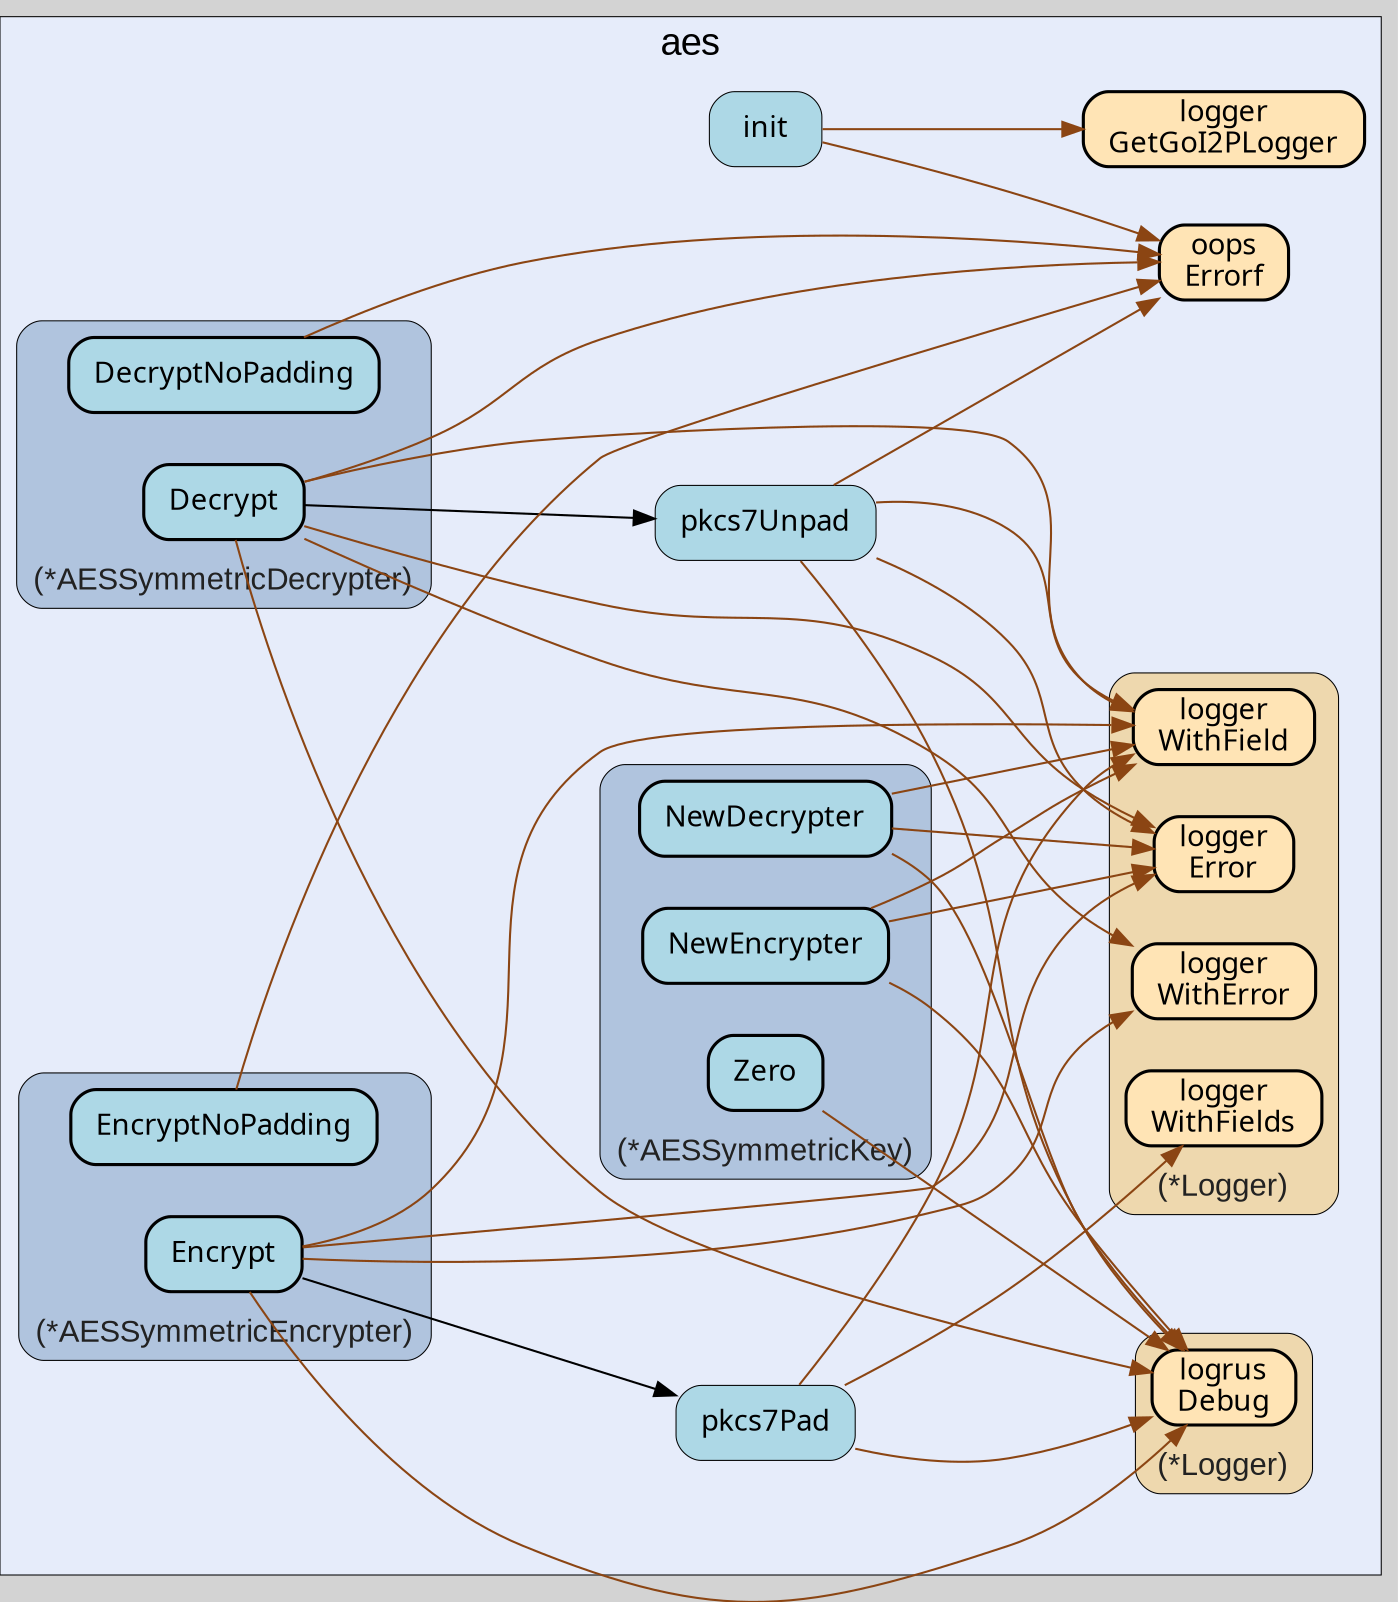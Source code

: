 digraph gocallvis {
    label="";
    labeljust="l";
    fontname="Arial";
    fontsize="14";
    rankdir="LR";
    bgcolor="lightgray";
    style="solid";
    penwidth="0.5";
    pad="0.0";
    nodesep="0.35";

    node [shape="box" style="filled,rounded" fillcolor="honeydew" fontname="Verdana" penwidth="1.0" margin="0.16,0.0"];
    edge [minlen="2"]

    subgraph "cluster_focus" {
        bgcolor="#e6ecfa";
label="aes";
labelloc="t";
labeljust="c";
fontsize="18";
        
        "github.com/go-i2p/crypto/aes.pkcs7Unpad" [ fillcolor="lightblue" label="pkcs7Unpad" penwidth="0.5" tooltip="github.com/go-i2p/crypto/aes.pkcs7Unpad | defined in utils.go:29\nat utils.go:35: calling [github.com/samber/oops.Errorf]\nat utils.go:40: calling [github.com/samber/oops.Errorf]\nat utils.go:46: calling [github.com/samber/oops.Errorf]\nat utils.go:34: calling [(*github.com/go-i2p/logger.Logger).Error]\nat utils.go:39: calling [(*github.com/go-i2p/logger.Logger).Error]\nat utils.go:45: calling [(*github.com/go-i2p/logger.Logger).Error]\nat utils.go:30: calling [(*github.com/go-i2p/logger.Logger).WithField]\nat utils.go:39: calling [(*github.com/go-i2p/logger.Logger).WithField]\nat utils.go:51: calling [(*github.com/go-i2p/logger.Logger).WithField]\nat utils.go:30: calling [(*github.com/sirupsen/logrus.Logger).Debug]\nat utils.go:51: calling [(*github.com/sirupsen/logrus.Logger).Debug]" ]
        "github.com/samber/oops.Errorf" [ fillcolor="moccasin" label="oops\nErrorf" penwidth="1.5" tooltip="github.com/samber/oops.Errorf | defined in oops.go:34" ]
        "github.com/go-i2p/crypto/aes.pkcs7Pad" [ fillcolor="lightblue" label="pkcs7Pad" penwidth="0.5" tooltip="github.com/go-i2p/crypto/aes.pkcs7Pad | defined in utils.go:13\nat utils.go:17: calling [(*github.com/sirupsen/logrus.Logger).Debug]\nat utils.go:23: calling [(*github.com/sirupsen/logrus.Logger).Debug]\nat utils.go:14: calling [(*github.com/go-i2p/logger.Logger).WithFields]\nat utils.go:23: calling [(*github.com/go-i2p/logger.Logger).WithField]" ]
        "github.com/go-i2p/crypto/aes.init" [ fillcolor="lightblue" label="init" penwidth="0.5" tooltip="github.com/go-i2p/crypto/aes.init | defined in .:0\nat constants.go:15: calling [github.com/samber/oops.Errorf]\nat constants.go:18: calling [github.com/samber/oops.Errorf]\nat constants.go:10: calling [github.com/go-i2p/logger.GetGoI2PLogger]" ]
        "github.com/go-i2p/logger.GetGoI2PLogger" [ penwidth="1.5" tooltip="github.com/go-i2p/logger.GetGoI2PLogger | defined in log.go:120" fillcolor="moccasin" label="logger\nGetGoI2PLogger" ]
        
        subgraph "cluster_*github.com/go-i2p/crypto/aes.AESSymmetricDecrypter" {
        style="rounded,filled";
fillcolor="lightsteelblue";
tooltip="type: *github.com/go-i2p/crypto/aes.AESSymmetricDecrypter";
fontcolor="#222222";
labelloc="b";
label="(*AESSymmetricDecrypter)";
penwidth="0.5";
fontsize="15";
        
        "(*github.com/go-i2p/crypto/aes.AESSymmetricDecrypter).DecryptNoPadding" [ label="DecryptNoPadding" penwidth="1.5" tooltip="(*github.com/go-i2p/crypto/aes.AESSymmetricDecrypter).DecryptNoPadding | defined in aes_decrypter.go:46\nat aes_decrypter.go:48: calling [github.com/samber/oops.Errorf]" fillcolor="lightblue" ]
        "(*github.com/go-i2p/crypto/aes.AESSymmetricDecrypter).Decrypt" [ label="Decrypt" penwidth="1.5" tooltip="(*github.com/go-i2p/crypto/aes.AESSymmetricDecrypter).Decrypt | defined in aes_decrypter.go:17\nat aes_decrypter.go:22: calling [(*github.com/go-i2p/logger.Logger).Error]\nat aes_decrypter.go:27: calling [(*github.com/go-i2p/logger.Logger).Error]\nat aes_decrypter.go:37: calling [(*github.com/go-i2p/logger.Logger).Error]\nat aes_decrypter.go:18: calling [(*github.com/sirupsen/logrus.Logger).Debug]\nat aes_decrypter.go:41: calling [(*github.com/sirupsen/logrus.Logger).Debug]\nat aes_decrypter.go:18: calling [(*github.com/go-i2p/logger.Logger).WithField]\nat aes_decrypter.go:41: calling [(*github.com/go-i2p/logger.Logger).WithField]\nat aes_decrypter.go:28: calling [github.com/samber/oops.Errorf]\nat aes_decrypter.go:35: calling [github.com/go-i2p/crypto/aes.pkcs7Unpad]\nat aes_decrypter.go:22: calling [(*github.com/go-i2p/logger.Logger).WithError]\nat aes_decrypter.go:37: calling [(*github.com/go-i2p/logger.Logger).WithError]" fillcolor="lightblue" ]
        
    }

        subgraph "cluster_*github.com/go-i2p/crypto/aes.AESSymmetricEncrypter" {
        fontsize="15";
fillcolor="lightsteelblue";
label="(*AESSymmetricEncrypter)";
tooltip="type: *github.com/go-i2p/crypto/aes.AESSymmetricEncrypter";
penwidth="0.5";
fontcolor="#222222";
labelloc="b";
style="rounded,filled";
        
        "(*github.com/go-i2p/crypto/aes.AESSymmetricEncrypter).Encrypt" [ fillcolor="lightblue" label="Encrypt" penwidth="1.5" tooltip="(*github.com/go-i2p/crypto/aes.AESSymmetricEncrypter).Encrypt | defined in aes_encrypter.go:17\nat aes_encrypter.go:18: calling [(*github.com/sirupsen/logrus.Logger).Debug]\nat aes_encrypter.go:31: calling [(*github.com/sirupsen/logrus.Logger).Debug]\nat aes_encrypter.go:22: calling [(*github.com/go-i2p/logger.Logger).Error]\nat aes_encrypter.go:18: calling [(*github.com/go-i2p/logger.Logger).WithField]\nat aes_encrypter.go:31: calling [(*github.com/go-i2p/logger.Logger).WithField]\nat aes_encrypter.go:22: calling [(*github.com/go-i2p/logger.Logger).WithError]\nat aes_encrypter.go:26: calling [github.com/go-i2p/crypto/aes.pkcs7Pad]" ]
        "(*github.com/go-i2p/crypto/aes.AESSymmetricEncrypter).EncryptNoPadding" [ label="EncryptNoPadding" penwidth="1.5" tooltip="(*github.com/go-i2p/crypto/aes.AESSymmetricEncrypter).EncryptNoPadding | defined in aes_encrypter.go:36\nat aes_encrypter.go:38: calling [github.com/samber/oops.Errorf]" fillcolor="lightblue" ]
        
    }

        subgraph "cluster_*github.com/go-i2p/crypto/aes.AESSymmetricKey" {
        fontsize="15";
fontcolor="#222222";
label="(*AESSymmetricKey)";
penwidth="0.5";
labelloc="b";
style="rounded,filled";
fillcolor="lightsteelblue";
tooltip="type: *github.com/go-i2p/crypto/aes.AESSymmetricKey";
        
        "(*github.com/go-i2p/crypto/aes.AESSymmetricKey).Zero" [ label="Zero" penwidth="1.5" tooltip="(*github.com/go-i2p/crypto/aes.AESSymmetricKey).Zero | defined in aes_key.go:64\nat aes_key.go:65: calling [(*github.com/sirupsen/logrus.Logger).Debug]\nat aes_key.go:77: calling [(*github.com/sirupsen/logrus.Logger).Debug]" fillcolor="lightblue" ]
        "(*github.com/go-i2p/crypto/aes.AESSymmetricKey).NewDecrypter" [ tooltip="(*github.com/go-i2p/crypto/aes.AESSymmetricKey).NewDecrypter | defined in aes_key.go:40\nat aes_key.go:41: calling [(*github.com/sirupsen/logrus.Logger).Debug]\nat aes_key.go:46: calling [(*github.com/go-i2p/logger.Logger).WithField]\nat aes_key.go:52: calling [(*github.com/go-i2p/logger.Logger).WithField]\nat aes_key.go:46: calling [(*github.com/go-i2p/logger.Logger).Error]\nat aes_key.go:52: calling [(*github.com/go-i2p/logger.Logger).Error]" fillcolor="lightblue" label="NewDecrypter" penwidth="1.5" ]
        "(*github.com/go-i2p/crypto/aes.AESSymmetricKey).NewEncrypter" [ penwidth="1.5" tooltip="(*github.com/go-i2p/crypto/aes.AESSymmetricKey).NewEncrypter | defined in aes_key.go:12\nat aes_key.go:18: calling [(*github.com/go-i2p/logger.Logger).WithField]\nat aes_key.go:24: calling [(*github.com/go-i2p/logger.Logger).WithField]\nat aes_key.go:18: calling [(*github.com/go-i2p/logger.Logger).Error]\nat aes_key.go:24: calling [(*github.com/go-i2p/logger.Logger).Error]\nat aes_key.go:13: calling [(*github.com/sirupsen/logrus.Logger).Debug]" fillcolor="lightblue" label="NewEncrypter" ]
        
    }

        subgraph "cluster_*github.com/go-i2p/logger.Logger" {
        fillcolor="wheat2";
label="(*Logger)";
tooltip="type: *github.com/go-i2p/logger.Logger";
penwidth="0.5";
fontsize="15";
fontcolor="#222222";
labelloc="b";
style="rounded,filled";
        
        "(*github.com/go-i2p/logger.Logger).WithField" [ fillcolor="moccasin" label="logger\nWithField" penwidth="1.5" tooltip="(*github.com/go-i2p/logger.Logger).WithField | defined in log.go:54" ]
        "(*github.com/go-i2p/logger.Logger).Error" [ label="logger\nError" penwidth="1.5" tooltip="(*github.com/go-i2p/logger.Logger).Error | defined in log.go:42" fillcolor="moccasin" ]
        "(*github.com/go-i2p/logger.Logger).WithFields" [ fillcolor="moccasin" label="logger\nWithFields" penwidth="1.5" tooltip="(*github.com/go-i2p/logger.Logger).WithFields | defined in log.go:60" ]
        "(*github.com/go-i2p/logger.Logger).WithError" [ fillcolor="moccasin" label="logger\nWithError" penwidth="1.5" tooltip="(*github.com/go-i2p/logger.Logger).WithError | defined in log.go:66" ]
        
    }

        subgraph "cluster_*github.com/sirupsen/logrus.Logger" {
        style="rounded,filled";
fillcolor="wheat2";
label="(*Logger)";
tooltip="type: *github.com/sirupsen/logrus.Logger";
penwidth="0.5";
fontsize="15";
fontcolor="#222222";
labelloc="b";
        
        "(*github.com/sirupsen/logrus.Logger).Debug" [ label="logrus\nDebug" penwidth="1.5" tooltip="(*github.com/sirupsen/logrus.Logger).Debug | defined in logger.go:221" fillcolor="moccasin" ]
        
    }

    }

    "(*github.com/go-i2p/crypto/aes.AESSymmetricKey).NewDecrypter" -> "(*github.com/sirupsen/logrus.Logger).Debug" [ color="saddlebrown" tooltip="at aes_key.go:41: calling [(*github.com/sirupsen/logrus.Logger).Debug]" ]
    "(*github.com/go-i2p/crypto/aes.AESSymmetricDecrypter).Decrypt" -> "(*github.com/go-i2p/logger.Logger).Error" [ color="saddlebrown" tooltip="at aes_decrypter.go:22: calling [(*github.com/go-i2p/logger.Logger).Error]\nat aes_decrypter.go:27: calling [(*github.com/go-i2p/logger.Logger).Error]\nat aes_decrypter.go:37: calling [(*github.com/go-i2p/logger.Logger).Error]" ]
    "(*github.com/go-i2p/crypto/aes.AESSymmetricEncrypter).Encrypt" -> "(*github.com/sirupsen/logrus.Logger).Debug" [ color="saddlebrown" tooltip="at aes_encrypter.go:18: calling [(*github.com/sirupsen/logrus.Logger).Debug]\nat aes_encrypter.go:31: calling [(*github.com/sirupsen/logrus.Logger).Debug]" ]
    "(*github.com/go-i2p/crypto/aes.AESSymmetricEncrypter).Encrypt" -> "(*github.com/go-i2p/logger.Logger).Error" [ color="saddlebrown" tooltip="at aes_encrypter.go:22: calling [(*github.com/go-i2p/logger.Logger).Error]" ]
    "(*github.com/go-i2p/crypto/aes.AESSymmetricKey).NewEncrypter" -> "(*github.com/go-i2p/logger.Logger).WithField" [ color="saddlebrown" tooltip="at aes_key.go:18: calling [(*github.com/go-i2p/logger.Logger).WithField]\nat aes_key.go:24: calling [(*github.com/go-i2p/logger.Logger).WithField]" ]
    "(*github.com/go-i2p/crypto/aes.AESSymmetricKey).Zero" -> "(*github.com/sirupsen/logrus.Logger).Debug" [ color="saddlebrown" tooltip="at aes_key.go:65: calling [(*github.com/sirupsen/logrus.Logger).Debug]\nat aes_key.go:77: calling [(*github.com/sirupsen/logrus.Logger).Debug]" ]
    "(*github.com/go-i2p/crypto/aes.AESSymmetricDecrypter).DecryptNoPadding" -> "github.com/samber/oops.Errorf" [ color="saddlebrown" tooltip="at aes_decrypter.go:48: calling [github.com/samber/oops.Errorf]" ]
    "(*github.com/go-i2p/crypto/aes.AESSymmetricDecrypter).Decrypt" -> "(*github.com/sirupsen/logrus.Logger).Debug" [ color="saddlebrown" tooltip="at aes_decrypter.go:18: calling [(*github.com/sirupsen/logrus.Logger).Debug]\nat aes_decrypter.go:41: calling [(*github.com/sirupsen/logrus.Logger).Debug]" ]
    "github.com/go-i2p/crypto/aes.pkcs7Unpad" -> "github.com/samber/oops.Errorf" [ color="saddlebrown" tooltip="at utils.go:35: calling [github.com/samber/oops.Errorf]\nat utils.go:40: calling [github.com/samber/oops.Errorf]\nat utils.go:46: calling [github.com/samber/oops.Errorf]" ]
    "github.com/go-i2p/crypto/aes.pkcs7Pad" -> "(*github.com/sirupsen/logrus.Logger).Debug" [ color="saddlebrown" tooltip="at utils.go:17: calling [(*github.com/sirupsen/logrus.Logger).Debug]\nat utils.go:23: calling [(*github.com/sirupsen/logrus.Logger).Debug]" ]
    "github.com/go-i2p/crypto/aes.init" -> "github.com/samber/oops.Errorf" [ color="saddlebrown" tooltip="at constants.go:15: calling [github.com/samber/oops.Errorf]\nat constants.go:18: calling [github.com/samber/oops.Errorf]" ]
    "(*github.com/go-i2p/crypto/aes.AESSymmetricEncrypter).Encrypt" -> "(*github.com/go-i2p/logger.Logger).WithField" [ color="saddlebrown" tooltip="at aes_encrypter.go:18: calling [(*github.com/go-i2p/logger.Logger).WithField]\nat aes_encrypter.go:31: calling [(*github.com/go-i2p/logger.Logger).WithField]" ]
    "(*github.com/go-i2p/crypto/aes.AESSymmetricKey).NewEncrypter" -> "(*github.com/go-i2p/logger.Logger).Error" [ color="saddlebrown" tooltip="at aes_key.go:18: calling [(*github.com/go-i2p/logger.Logger).Error]\nat aes_key.go:24: calling [(*github.com/go-i2p/logger.Logger).Error]" ]
    "(*github.com/go-i2p/crypto/aes.AESSymmetricKey).NewDecrypter" -> "(*github.com/go-i2p/logger.Logger).WithField" [ tooltip="at aes_key.go:46: calling [(*github.com/go-i2p/logger.Logger).WithField]\nat aes_key.go:52: calling [(*github.com/go-i2p/logger.Logger).WithField]" color="saddlebrown" ]
    "github.com/go-i2p/crypto/aes.init" -> "github.com/go-i2p/logger.GetGoI2PLogger" [ color="saddlebrown" tooltip="at constants.go:10: calling [github.com/go-i2p/logger.GetGoI2PLogger]" ]
    "(*github.com/go-i2p/crypto/aes.AESSymmetricDecrypter).Decrypt" -> "(*github.com/go-i2p/logger.Logger).WithField" [ tooltip="at aes_decrypter.go:18: calling [(*github.com/go-i2p/logger.Logger).WithField]\nat aes_decrypter.go:41: calling [(*github.com/go-i2p/logger.Logger).WithField]" color="saddlebrown" ]
    "github.com/go-i2p/crypto/aes.pkcs7Unpad" -> "(*github.com/go-i2p/logger.Logger).Error" [ color="saddlebrown" tooltip="at utils.go:34: calling [(*github.com/go-i2p/logger.Logger).Error]\nat utils.go:39: calling [(*github.com/go-i2p/logger.Logger).Error]\nat utils.go:45: calling [(*github.com/go-i2p/logger.Logger).Error]" ]
    "(*github.com/go-i2p/crypto/aes.AESSymmetricKey).NewDecrypter" -> "(*github.com/go-i2p/logger.Logger).Error" [ color="saddlebrown" tooltip="at aes_key.go:46: calling [(*github.com/go-i2p/logger.Logger).Error]\nat aes_key.go:52: calling [(*github.com/go-i2p/logger.Logger).Error]" ]
    "github.com/go-i2p/crypto/aes.pkcs7Pad" -> "(*github.com/go-i2p/logger.Logger).WithFields" [ tooltip="at utils.go:14: calling [(*github.com/go-i2p/logger.Logger).WithFields]" color="saddlebrown" ]
    "(*github.com/go-i2p/crypto/aes.AESSymmetricDecrypter).Decrypt" -> "github.com/samber/oops.Errorf" [ color="saddlebrown" tooltip="at aes_decrypter.go:28: calling [github.com/samber/oops.Errorf]" ]
    "(*github.com/go-i2p/crypto/aes.AESSymmetricDecrypter).Decrypt" -> "github.com/go-i2p/crypto/aes.pkcs7Unpad" [ tooltip="at aes_decrypter.go:35: calling [github.com/go-i2p/crypto/aes.pkcs7Unpad]" ]
    "(*github.com/go-i2p/crypto/aes.AESSymmetricEncrypter).Encrypt" -> "(*github.com/go-i2p/logger.Logger).WithError" [ color="saddlebrown" tooltip="at aes_encrypter.go:22: calling [(*github.com/go-i2p/logger.Logger).WithError]" ]
    "github.com/go-i2p/crypto/aes.pkcs7Unpad" -> "(*github.com/go-i2p/logger.Logger).WithField" [ color="saddlebrown" tooltip="at utils.go:30: calling [(*github.com/go-i2p/logger.Logger).WithField]\nat utils.go:39: calling [(*github.com/go-i2p/logger.Logger).WithField]\nat utils.go:51: calling [(*github.com/go-i2p/logger.Logger).WithField]" ]
    "github.com/go-i2p/crypto/aes.pkcs7Unpad" -> "(*github.com/sirupsen/logrus.Logger).Debug" [ color="saddlebrown" tooltip="at utils.go:30: calling [(*github.com/sirupsen/logrus.Logger).Debug]\nat utils.go:51: calling [(*github.com/sirupsen/logrus.Logger).Debug]" ]
    "github.com/go-i2p/crypto/aes.pkcs7Pad" -> "(*github.com/go-i2p/logger.Logger).WithField" [ color="saddlebrown" tooltip="at utils.go:23: calling [(*github.com/go-i2p/logger.Logger).WithField]" ]
    "(*github.com/go-i2p/crypto/aes.AESSymmetricDecrypter).Decrypt" -> "(*github.com/go-i2p/logger.Logger).WithError" [ tooltip="at aes_decrypter.go:22: calling [(*github.com/go-i2p/logger.Logger).WithError]\nat aes_decrypter.go:37: calling [(*github.com/go-i2p/logger.Logger).WithError]" color="saddlebrown" ]
    "(*github.com/go-i2p/crypto/aes.AESSymmetricEncrypter).EncryptNoPadding" -> "github.com/samber/oops.Errorf" [ color="saddlebrown" tooltip="at aes_encrypter.go:38: calling [github.com/samber/oops.Errorf]" ]
    "(*github.com/go-i2p/crypto/aes.AESSymmetricEncrypter).Encrypt" -> "github.com/go-i2p/crypto/aes.pkcs7Pad" [ tooltip="at aes_encrypter.go:26: calling [github.com/go-i2p/crypto/aes.pkcs7Pad]" ]
    "(*github.com/go-i2p/crypto/aes.AESSymmetricKey).NewEncrypter" -> "(*github.com/sirupsen/logrus.Logger).Debug" [ color="saddlebrown" tooltip="at aes_key.go:13: calling [(*github.com/sirupsen/logrus.Logger).Debug]" ]
}
